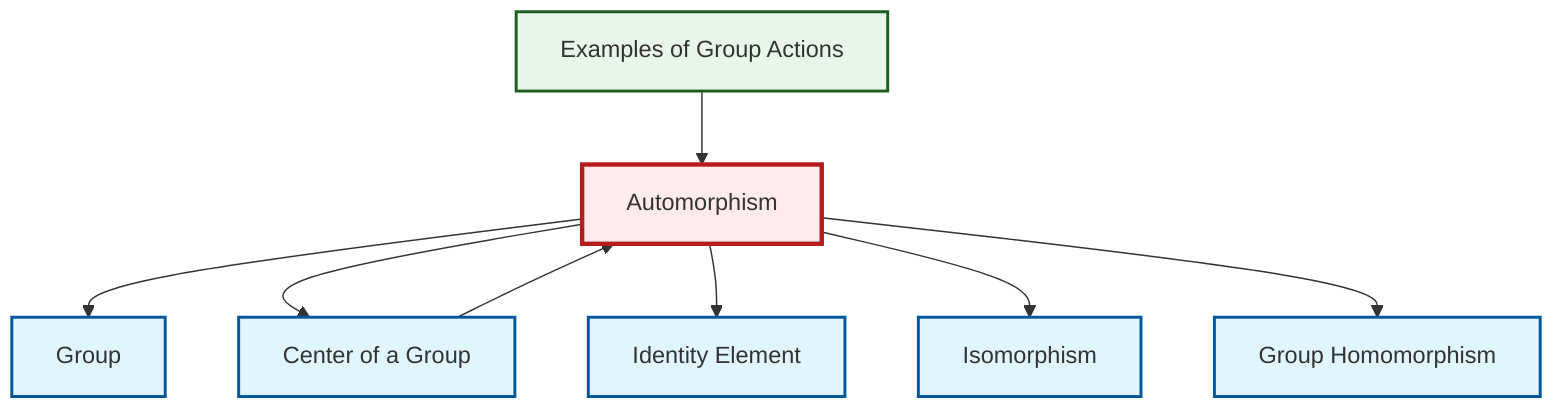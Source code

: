 graph TD
    classDef definition fill:#e1f5fe,stroke:#01579b,stroke-width:2px
    classDef theorem fill:#f3e5f5,stroke:#4a148c,stroke-width:2px
    classDef axiom fill:#fff3e0,stroke:#e65100,stroke-width:2px
    classDef example fill:#e8f5e9,stroke:#1b5e20,stroke-width:2px
    classDef current fill:#ffebee,stroke:#b71c1c,stroke-width:3px
    def-automorphism["Automorphism"]:::definition
    def-identity-element["Identity Element"]:::definition
    def-group["Group"]:::definition
    def-isomorphism["Isomorphism"]:::definition
    def-center-of-group["Center of a Group"]:::definition
    def-homomorphism["Group Homomorphism"]:::definition
    ex-group-action-examples["Examples of Group Actions"]:::example
    def-automorphism --> def-group
    def-center-of-group --> def-automorphism
    def-automorphism --> def-center-of-group
    def-automorphism --> def-identity-element
    def-automorphism --> def-isomorphism
    def-automorphism --> def-homomorphism
    ex-group-action-examples --> def-automorphism
    class def-automorphism current